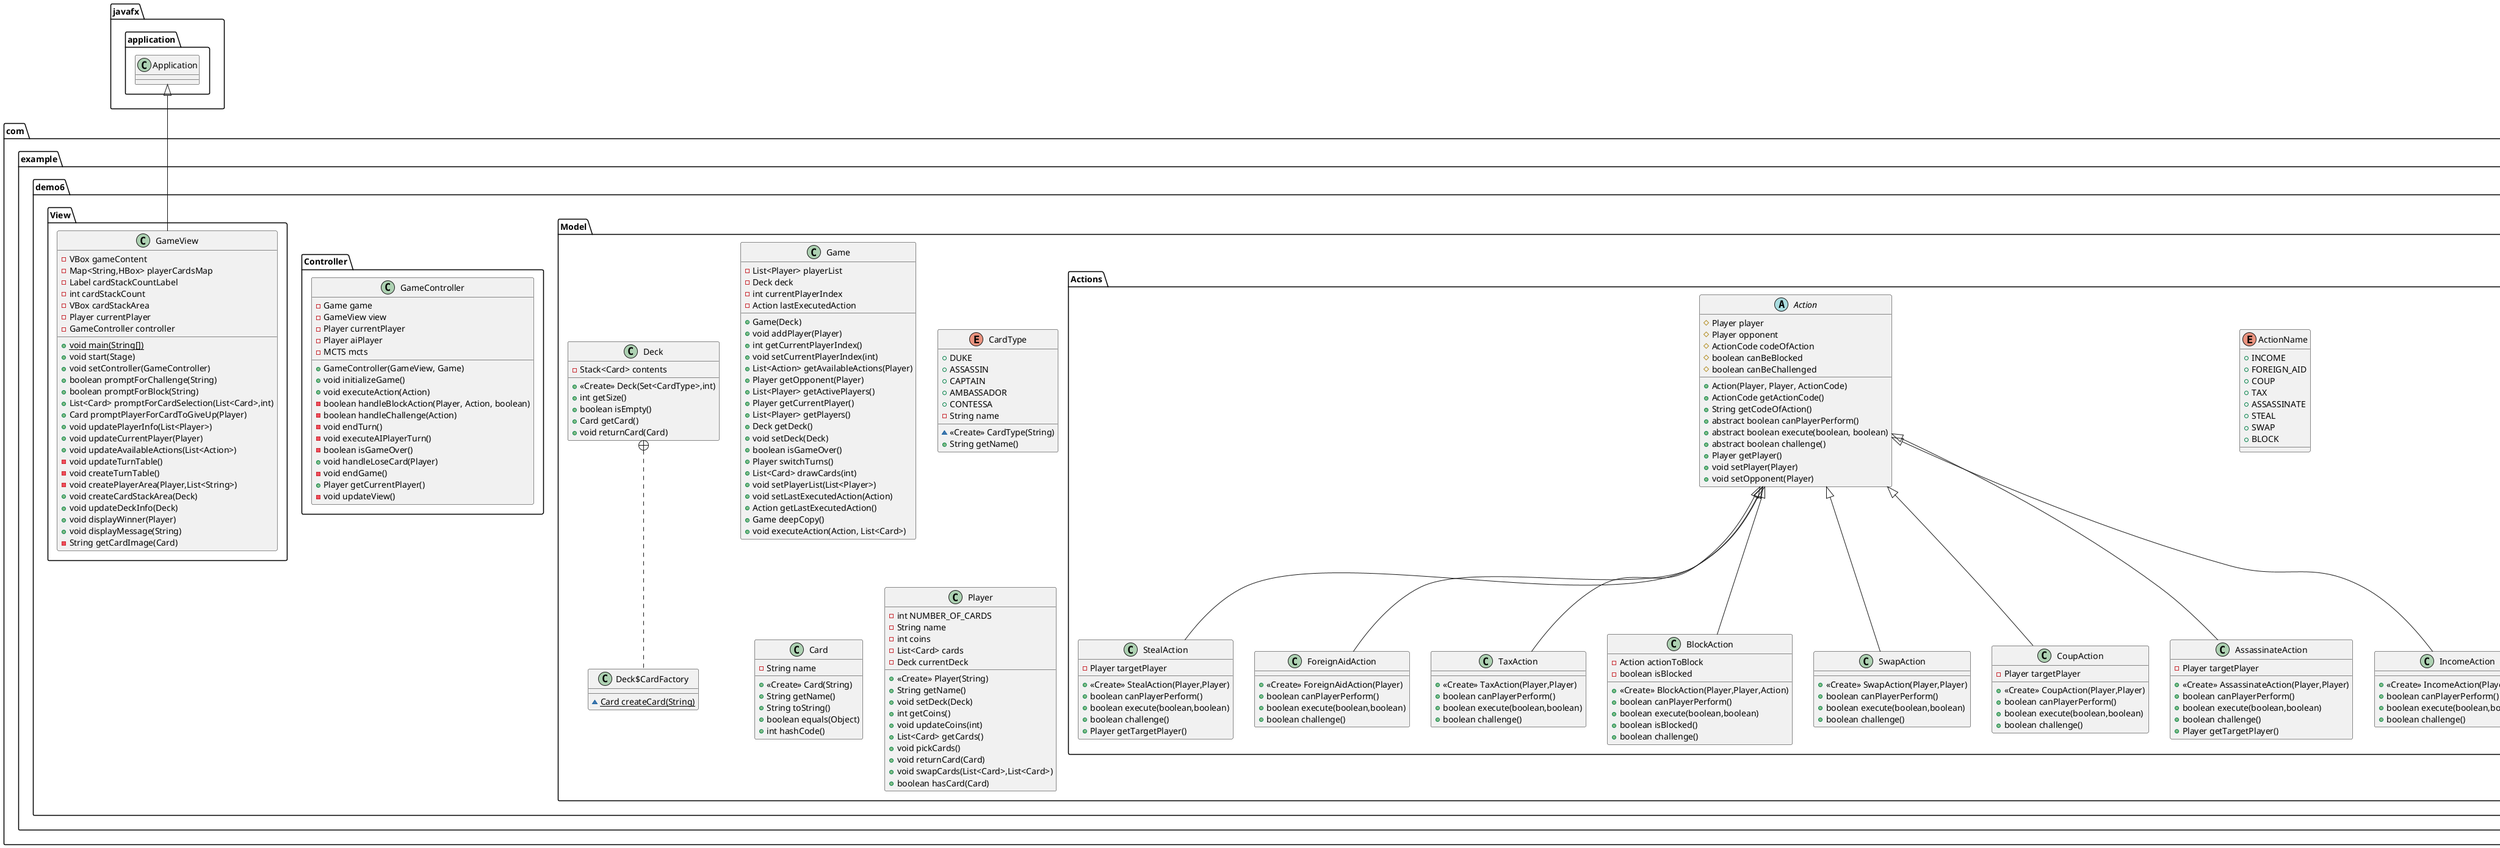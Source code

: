 @startuml
class com.example.demo6.AI.MCTS {
    - private Game rootGame
    - private Node root
    - private int numOfSimulations
    - private int maxDepth
    - private Player aiPlayer
    - private Player humanPlayer
    + MCTS(Game, int, int)
    + Action bestMove()
    + void search(int, int)
    + NodeGamePair selectNode(int)
    + void expand(Node, Game)
    + Player rollOut(Game, int)
    + Action selectActionForPlayer(Game, Player, List<Action>)
    + void backPropagate(Node, Player, Player, Game)
    + void handleAction(Action)
    + void handleGameOver(Player)
    + void executeAction(Game, Action, boolean, boolean)
    + boolean simulateChallenge(Game, Action)
    + boolean simulateBlock(Game, Action)
    + boolean simulateBlockChallenge(Game, Action)
    + boolean isSuspiciousBlock(Deck.CardType, Player)
    + List<Card> selectCardsToKeep(Game, Player, List<Card>)
    + Card selectCardToGiveUp(Game, Player)
    + int evaluatePosition(Player)
    + int getCardValue(Card)
}

class com.example.demo6.AI.Node {
    - static final double EXPLORATION
    - final Action action
    - final Node parent
    - int visitCount
    - int reward
    - final Map<Action, Node> children
    + Node(Action)
    + Node(Action, Node)
    + void addChildren(List<Node>)
    + double getUCTValue()
    + Action getAction()
    + Node getParent()
    + int getVisitCount()
    + void incrementVisitCount()
    + void incrementReward(int)
    + Map<Action, Node> getChildren()
    + void addChild(Node)
    + Node selectChild()
    + boolean isLeaf()
    + double getReward()
    + String getRewardToString()
}

class com.example.demo6.AI.NodeGamePair {
    + final Node node
    + final Game game
    + NodeGamePair(Node, Game)
}
enum com.example.demo6.Model.Actions.ActionName {
+  INCOME
+  FOREIGN_AID
+  COUP
+  TAX
+  ASSASSINATE
+  STEAL
+  SWAP
+  BLOCK
}

class com.example.demo6.Controller.GameController {
    - Game game
    - GameView view
    - Player currentPlayer
    - Player aiPlayer
    - MCTS mcts
    + GameController(GameView, Game)
    + void initializeGame()
    + void executeAction(Action)
    - boolean handleBlockAction(Player, Action, boolean)
    - boolean handleChallenge(Action)
    - void endTurn()
    - void executeAIPlayerTurn()
    - boolean isGameOver()
    + void handleLoseCard(Player)
    - void endGame()
    + Player getCurrentPlayer()
    - void updateView()
}


class com.example.demo6.Model.Actions.StealAction {
- Player targetPlayer
+ <<Create>> StealAction(Player,Player)
+ boolean canPlayerPerform()
+ boolean execute(boolean,boolean)
+ boolean challenge()
+ Player getTargetPlayer()
}


class com.example.demo6.Model.Game {
    - List<Player> playerList
    - Deck deck
    - int currentPlayerIndex
    - Action lastExecutedAction
    + Game(Deck)
    + void addPlayer(Player)
    + int getCurrentPlayerIndex()
    + void setCurrentPlayerIndex(int)
    + List<Action> getAvailableActions(Player)
    + Player getOpponent(Player)
    + List<Player> getActivePlayers()
    + Player getCurrentPlayer()
    + List<Player> getPlayers()
    + Deck getDeck()
    + void setDeck(Deck)
    + boolean isGameOver()
    + Player switchTurns()
    + List<Card> drawCards(int)
    + void setPlayerList(List<Player>)
    + void setLastExecutedAction(Action)
    + Action getLastExecutedAction()
    + Game deepCopy()
    + void executeAction(Action, List<Card>)
}


class com.example.demo6.Model.Deck {
- Stack<Card> contents
+ <<Create>> Deck(Set<CardType>,int)
+ int getSize()
+ boolean isEmpty()
+ Card getCard()
+ void returnCard(Card)
}


enum com.example.demo6.Model.CardType {
+  DUKE
+  ASSASSIN
+  CAPTAIN
+  AMBASSADOR
+  CONTESSA
- String name
~ <<Create>> CardType(String)
+ String getName()
}


class com.example.demo6.Model.Deck$CardFactory {
~ {static} Card createCard(String)
}

class com.example.demo6.Model.Card {
- String name
+ <<Create>> Card(String)
+ String getName()
+ String toString()
+ boolean equals(Object)
+ int hashCode()
}


class com.example.demo6.Model.Actions.ForeignAidAction {
+ <<Create>> ForeignAidAction(Player)
+ boolean canPlayerPerform()
+ boolean execute(boolean,boolean)
+ boolean challenge()
}

class com.example.demo6.Model.Actions.TaxAction {
+ <<Create>> TaxAction(Player,Player)
+ boolean canPlayerPerform()
+ boolean execute(boolean,boolean)
+ boolean challenge()
}

class com.example.demo6.View.GameView {
- VBox gameContent
- Map<String,HBox> playerCardsMap
- Label cardStackCountLabel
- int cardStackCount
- VBox cardStackArea
- Player currentPlayer
- GameController controller
+ {static} void main(String[])
+ void start(Stage)
+ void setController(GameController)
+ boolean promptForChallenge(String)
+ boolean promptForBlock(String)
+ List<Card> promptForCardSelection(List<Card>,int)
+ Card promptPlayerForCardToGiveUp(Player)
+ void updatePlayerInfo(List<Player>)
+ void updateCurrentPlayer(Player)
+ void updateAvailableActions(List<Action>)
- void updateTurnTable()
- void createTurnTable()
- void createPlayerArea(Player,List<String>)
+ void createCardStackArea(Deck)
+ void updateDeckInfo(Deck)
+ void displayWinner(Player)
+ void displayMessage(String)
- String getCardImage(Card)
}


class com.example.demo6.Model.Actions.BlockAction {
- Action actionToBlock
- boolean isBlocked
+ <<Create>> BlockAction(Player,Player,Action)
+ boolean canPlayerPerform()
+ boolean execute(boolean,boolean)
+ boolean isBlocked()
+ boolean challenge()
}


class com.example.demo6.Model.Actions.SwapAction {
+ <<Create>> SwapAction(Player,Player)
+ boolean canPlayerPerform()
+ boolean execute(boolean,boolean)
+ boolean challenge()
}

class com.example.demo6.Model.Actions.CoupAction {
- Player targetPlayer
+ <<Create>> CoupAction(Player,Player)
+ boolean canPlayerPerform()
+ boolean execute(boolean,boolean)
+ boolean challenge()
}


class com.example.demo6.Model.Actions.AssassinateAction {
- Player targetPlayer
+ <<Create>> AssassinateAction(Player,Player)
+ boolean canPlayerPerform()
+ boolean execute(boolean,boolean)
+ boolean challenge()
+ Player getTargetPlayer()
}


class com.example.demo6.Model.Player {
- int NUMBER_OF_CARDS
- String name
- int coins
- List<Card> cards
- Deck currentDeck
+ <<Create>> Player(String)
+ String getName()
+ void setDeck(Deck)
+ int getCoins()
+ void updateCoins(int)
+ List<Card> getCards()
+ void pickCards()
+ void returnCard(Card)
+ void swapCards(List<Card>,List<Card>)
+ boolean hasCard(Card)
}


class com.example.demo6.Model.Actions.IncomeAction {
+ <<Create>> IncomeAction(Player,Player)
+ boolean canPlayerPerform()
+ boolean execute(boolean,boolean)
+ boolean challenge()
}

abstract class com.example.demo6.Model.Actions.Action {
    # Player player
    # Player opponent
    # ActionCode codeOfAction
    # boolean canBeBlocked
    # boolean canBeChallenged
    + Action(Player, Player, ActionCode)
    + ActionCode getActionCode()
    + String getCodeOfAction()
    + abstract boolean canPlayerPerform()
    + abstract boolean execute(boolean, boolean)
    + abstract boolean challenge()
    + Player getPlayer()
    + void setPlayer(Player)
    + void setOpponent(Player)
}




com.example.demo6.Model.Actions.Action <|-- com.example.demo6.Model.Actions.StealAction
com.example.demo6.Model.Deck +.. com.example.demo6.Model.Deck$CardFactory
com.example.demo6.Model.Actions.Action <|-- com.example.demo6.Model.Actions.ForeignAidAction
com.example.demo6.Model.Actions.Action <|-- com.example.demo6.Model.Actions.TaxAction
javafx.application.Application <|-- com.example.demo6.View.GameView
com.example.demo6.Model.Actions.Action <|-- com.example.demo6.Model.Actions.BlockAction
com.example.demo6.Model.Actions.Action <|-- com.example.demo6.Model.Actions.SwapAction
com.example.demo6.Model.Actions.Action <|-- com.example.demo6.Model.Actions.CoupAction
com.example.demo6.Model.Actions.Action <|-- com.example.demo6.Model.Actions.AssassinateAction
com.example.demo6.Model.Actions.Action <|-- com.example.demo6.Model.Actions.IncomeAction
@enduml